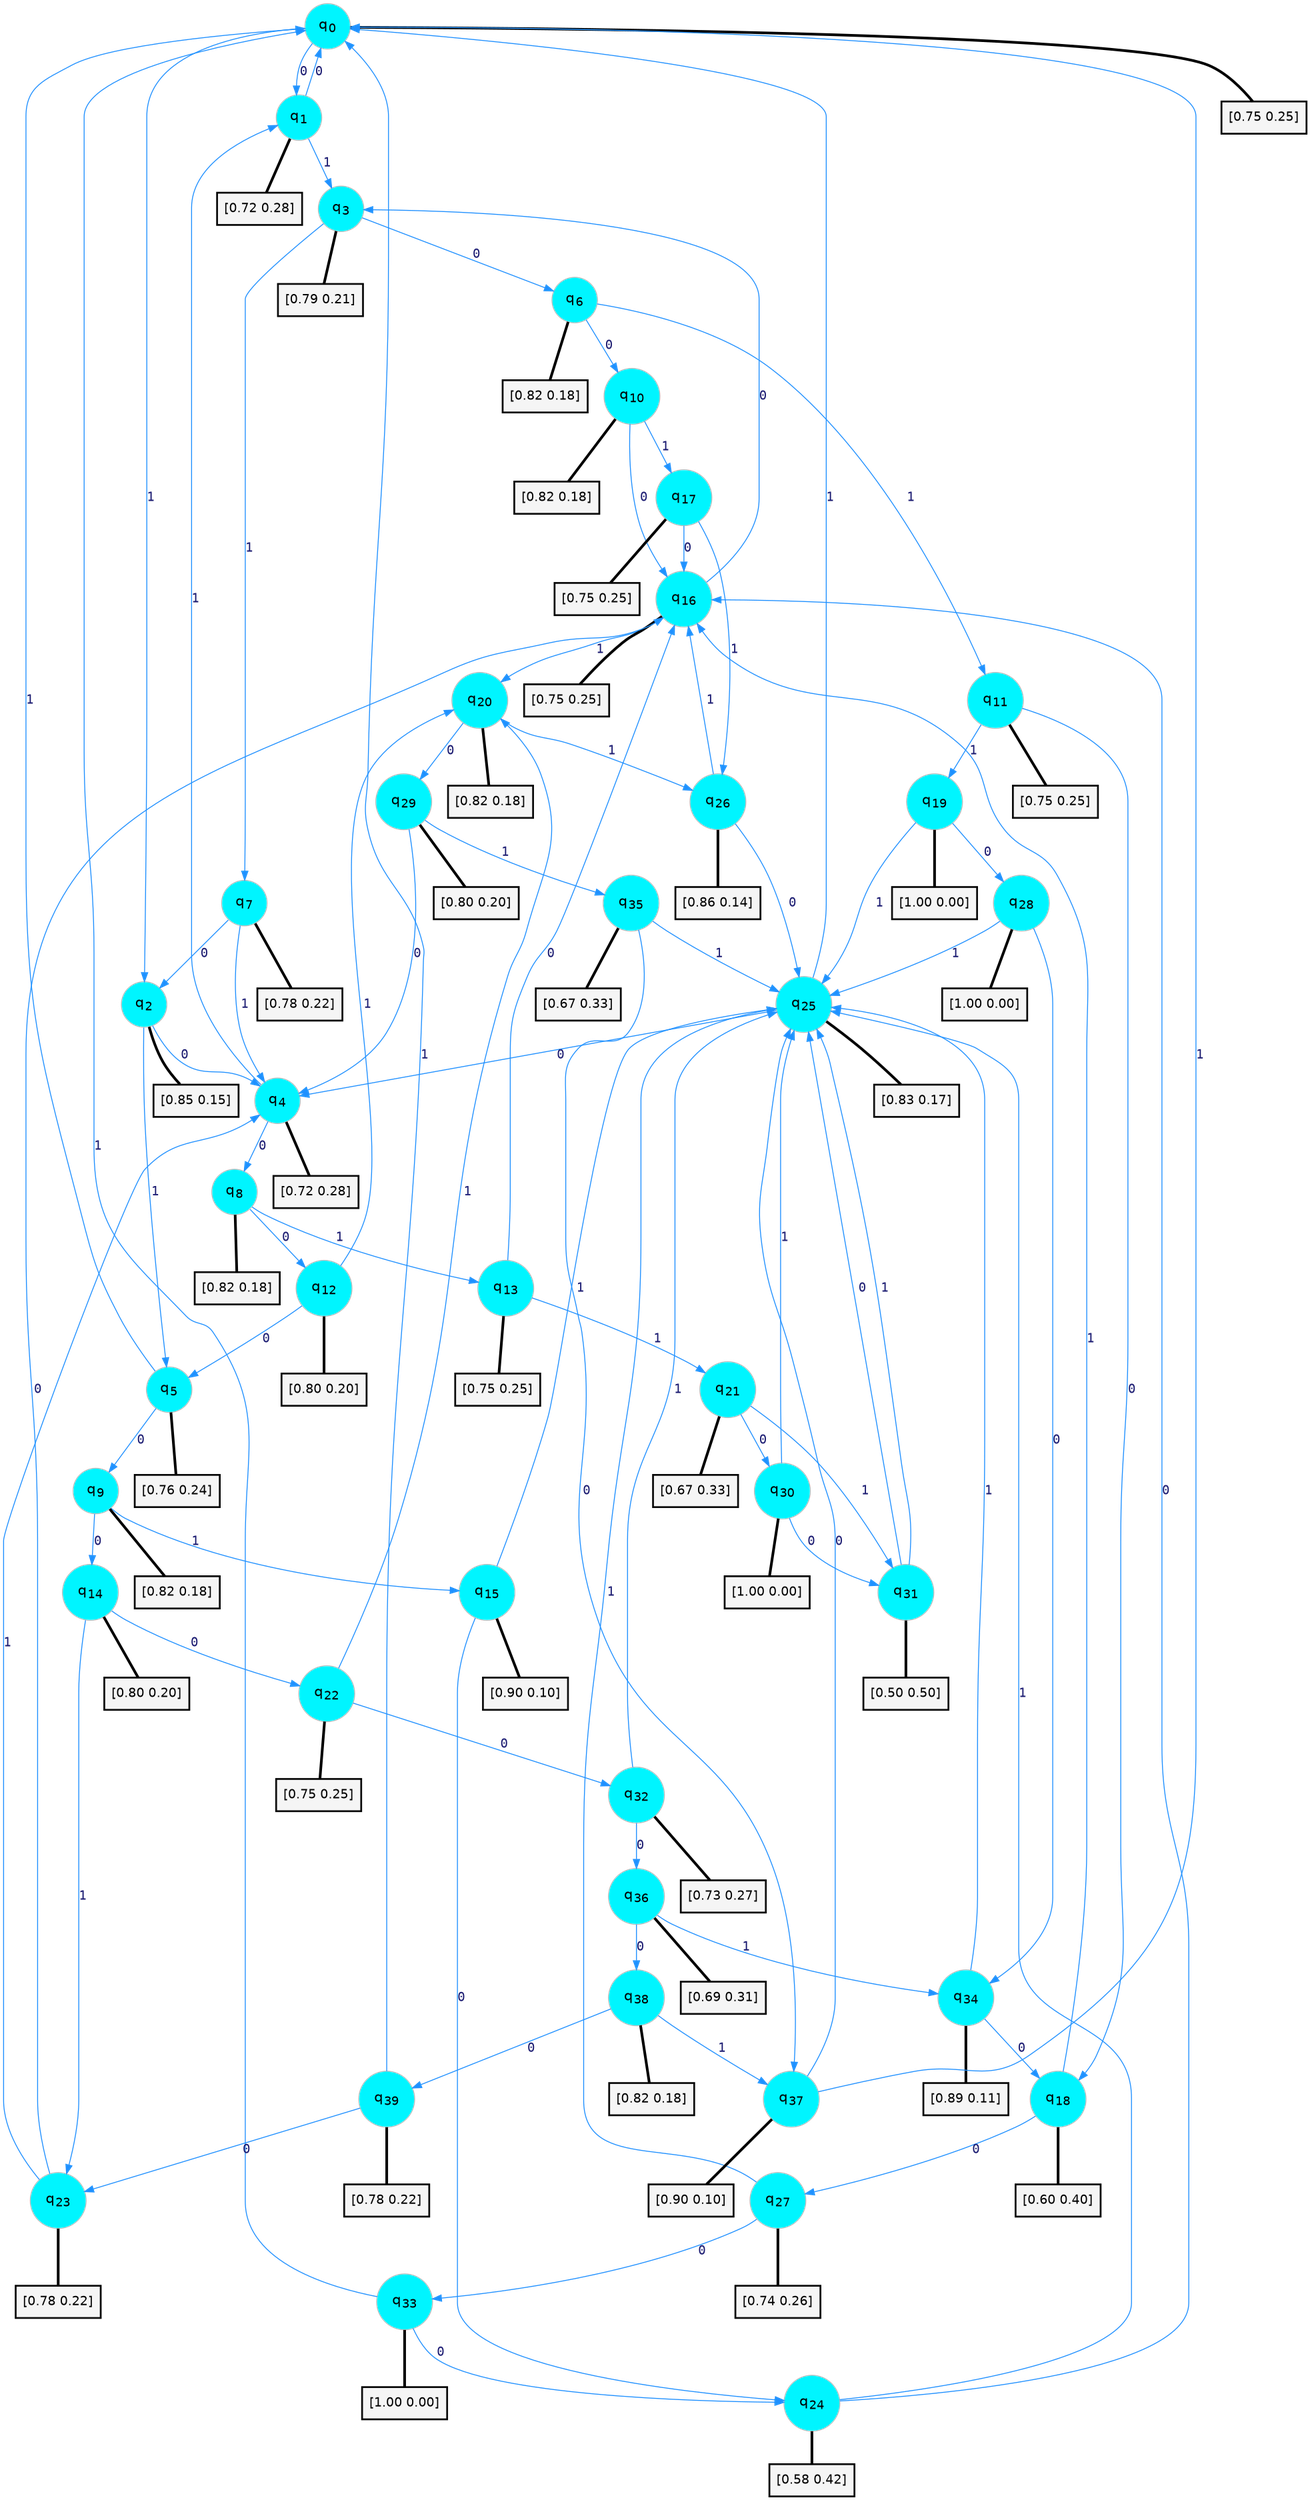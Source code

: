 digraph G {
graph [
bgcolor=transparent, dpi=300, rankdir=TD, size="40,25"];
node [
color=gray, fillcolor=turquoise1, fontcolor=black, fontname=Helvetica, fontsize=16, fontweight=bold, shape=circle, style=filled];
edge [
arrowsize=1, color=dodgerblue1, fontcolor=midnightblue, fontname=courier, fontweight=bold, penwidth=1, style=solid, weight=20];
0[label=<q<SUB>0</SUB>>];
1[label=<q<SUB>1</SUB>>];
2[label=<q<SUB>2</SUB>>];
3[label=<q<SUB>3</SUB>>];
4[label=<q<SUB>4</SUB>>];
5[label=<q<SUB>5</SUB>>];
6[label=<q<SUB>6</SUB>>];
7[label=<q<SUB>7</SUB>>];
8[label=<q<SUB>8</SUB>>];
9[label=<q<SUB>9</SUB>>];
10[label=<q<SUB>10</SUB>>];
11[label=<q<SUB>11</SUB>>];
12[label=<q<SUB>12</SUB>>];
13[label=<q<SUB>13</SUB>>];
14[label=<q<SUB>14</SUB>>];
15[label=<q<SUB>15</SUB>>];
16[label=<q<SUB>16</SUB>>];
17[label=<q<SUB>17</SUB>>];
18[label=<q<SUB>18</SUB>>];
19[label=<q<SUB>19</SUB>>];
20[label=<q<SUB>20</SUB>>];
21[label=<q<SUB>21</SUB>>];
22[label=<q<SUB>22</SUB>>];
23[label=<q<SUB>23</SUB>>];
24[label=<q<SUB>24</SUB>>];
25[label=<q<SUB>25</SUB>>];
26[label=<q<SUB>26</SUB>>];
27[label=<q<SUB>27</SUB>>];
28[label=<q<SUB>28</SUB>>];
29[label=<q<SUB>29</SUB>>];
30[label=<q<SUB>30</SUB>>];
31[label=<q<SUB>31</SUB>>];
32[label=<q<SUB>32</SUB>>];
33[label=<q<SUB>33</SUB>>];
34[label=<q<SUB>34</SUB>>];
35[label=<q<SUB>35</SUB>>];
36[label=<q<SUB>36</SUB>>];
37[label=<q<SUB>37</SUB>>];
38[label=<q<SUB>38</SUB>>];
39[label=<q<SUB>39</SUB>>];
40[label="[0.75 0.25]", shape=box,fontcolor=black, fontname=Helvetica, fontsize=14, penwidth=2, fillcolor=whitesmoke,color=black];
41[label="[0.72 0.28]", shape=box,fontcolor=black, fontname=Helvetica, fontsize=14, penwidth=2, fillcolor=whitesmoke,color=black];
42[label="[0.85 0.15]", shape=box,fontcolor=black, fontname=Helvetica, fontsize=14, penwidth=2, fillcolor=whitesmoke,color=black];
43[label="[0.79 0.21]", shape=box,fontcolor=black, fontname=Helvetica, fontsize=14, penwidth=2, fillcolor=whitesmoke,color=black];
44[label="[0.72 0.28]", shape=box,fontcolor=black, fontname=Helvetica, fontsize=14, penwidth=2, fillcolor=whitesmoke,color=black];
45[label="[0.76 0.24]", shape=box,fontcolor=black, fontname=Helvetica, fontsize=14, penwidth=2, fillcolor=whitesmoke,color=black];
46[label="[0.82 0.18]", shape=box,fontcolor=black, fontname=Helvetica, fontsize=14, penwidth=2, fillcolor=whitesmoke,color=black];
47[label="[0.78 0.22]", shape=box,fontcolor=black, fontname=Helvetica, fontsize=14, penwidth=2, fillcolor=whitesmoke,color=black];
48[label="[0.82 0.18]", shape=box,fontcolor=black, fontname=Helvetica, fontsize=14, penwidth=2, fillcolor=whitesmoke,color=black];
49[label="[0.82 0.18]", shape=box,fontcolor=black, fontname=Helvetica, fontsize=14, penwidth=2, fillcolor=whitesmoke,color=black];
50[label="[0.82 0.18]", shape=box,fontcolor=black, fontname=Helvetica, fontsize=14, penwidth=2, fillcolor=whitesmoke,color=black];
51[label="[0.75 0.25]", shape=box,fontcolor=black, fontname=Helvetica, fontsize=14, penwidth=2, fillcolor=whitesmoke,color=black];
52[label="[0.80 0.20]", shape=box,fontcolor=black, fontname=Helvetica, fontsize=14, penwidth=2, fillcolor=whitesmoke,color=black];
53[label="[0.75 0.25]", shape=box,fontcolor=black, fontname=Helvetica, fontsize=14, penwidth=2, fillcolor=whitesmoke,color=black];
54[label="[0.80 0.20]", shape=box,fontcolor=black, fontname=Helvetica, fontsize=14, penwidth=2, fillcolor=whitesmoke,color=black];
55[label="[0.90 0.10]", shape=box,fontcolor=black, fontname=Helvetica, fontsize=14, penwidth=2, fillcolor=whitesmoke,color=black];
56[label="[0.75 0.25]", shape=box,fontcolor=black, fontname=Helvetica, fontsize=14, penwidth=2, fillcolor=whitesmoke,color=black];
57[label="[0.75 0.25]", shape=box,fontcolor=black, fontname=Helvetica, fontsize=14, penwidth=2, fillcolor=whitesmoke,color=black];
58[label="[0.60 0.40]", shape=box,fontcolor=black, fontname=Helvetica, fontsize=14, penwidth=2, fillcolor=whitesmoke,color=black];
59[label="[1.00 0.00]", shape=box,fontcolor=black, fontname=Helvetica, fontsize=14, penwidth=2, fillcolor=whitesmoke,color=black];
60[label="[0.82 0.18]", shape=box,fontcolor=black, fontname=Helvetica, fontsize=14, penwidth=2, fillcolor=whitesmoke,color=black];
61[label="[0.67 0.33]", shape=box,fontcolor=black, fontname=Helvetica, fontsize=14, penwidth=2, fillcolor=whitesmoke,color=black];
62[label="[0.75 0.25]", shape=box,fontcolor=black, fontname=Helvetica, fontsize=14, penwidth=2, fillcolor=whitesmoke,color=black];
63[label="[0.78 0.22]", shape=box,fontcolor=black, fontname=Helvetica, fontsize=14, penwidth=2, fillcolor=whitesmoke,color=black];
64[label="[0.58 0.42]", shape=box,fontcolor=black, fontname=Helvetica, fontsize=14, penwidth=2, fillcolor=whitesmoke,color=black];
65[label="[0.83 0.17]", shape=box,fontcolor=black, fontname=Helvetica, fontsize=14, penwidth=2, fillcolor=whitesmoke,color=black];
66[label="[0.86 0.14]", shape=box,fontcolor=black, fontname=Helvetica, fontsize=14, penwidth=2, fillcolor=whitesmoke,color=black];
67[label="[0.74 0.26]", shape=box,fontcolor=black, fontname=Helvetica, fontsize=14, penwidth=2, fillcolor=whitesmoke,color=black];
68[label="[1.00 0.00]", shape=box,fontcolor=black, fontname=Helvetica, fontsize=14, penwidth=2, fillcolor=whitesmoke,color=black];
69[label="[0.80 0.20]", shape=box,fontcolor=black, fontname=Helvetica, fontsize=14, penwidth=2, fillcolor=whitesmoke,color=black];
70[label="[1.00 0.00]", shape=box,fontcolor=black, fontname=Helvetica, fontsize=14, penwidth=2, fillcolor=whitesmoke,color=black];
71[label="[0.50 0.50]", shape=box,fontcolor=black, fontname=Helvetica, fontsize=14, penwidth=2, fillcolor=whitesmoke,color=black];
72[label="[0.73 0.27]", shape=box,fontcolor=black, fontname=Helvetica, fontsize=14, penwidth=2, fillcolor=whitesmoke,color=black];
73[label="[1.00 0.00]", shape=box,fontcolor=black, fontname=Helvetica, fontsize=14, penwidth=2, fillcolor=whitesmoke,color=black];
74[label="[0.89 0.11]", shape=box,fontcolor=black, fontname=Helvetica, fontsize=14, penwidth=2, fillcolor=whitesmoke,color=black];
75[label="[0.67 0.33]", shape=box,fontcolor=black, fontname=Helvetica, fontsize=14, penwidth=2, fillcolor=whitesmoke,color=black];
76[label="[0.69 0.31]", shape=box,fontcolor=black, fontname=Helvetica, fontsize=14, penwidth=2, fillcolor=whitesmoke,color=black];
77[label="[0.90 0.10]", shape=box,fontcolor=black, fontname=Helvetica, fontsize=14, penwidth=2, fillcolor=whitesmoke,color=black];
78[label="[0.82 0.18]", shape=box,fontcolor=black, fontname=Helvetica, fontsize=14, penwidth=2, fillcolor=whitesmoke,color=black];
79[label="[0.78 0.22]", shape=box,fontcolor=black, fontname=Helvetica, fontsize=14, penwidth=2, fillcolor=whitesmoke,color=black];
0->1 [label=0];
0->2 [label=1];
0->40 [arrowhead=none, penwidth=3,color=black];
1->0 [label=0];
1->3 [label=1];
1->41 [arrowhead=none, penwidth=3,color=black];
2->4 [label=0];
2->5 [label=1];
2->42 [arrowhead=none, penwidth=3,color=black];
3->6 [label=0];
3->7 [label=1];
3->43 [arrowhead=none, penwidth=3,color=black];
4->8 [label=0];
4->1 [label=1];
4->44 [arrowhead=none, penwidth=3,color=black];
5->9 [label=0];
5->0 [label=1];
5->45 [arrowhead=none, penwidth=3,color=black];
6->10 [label=0];
6->11 [label=1];
6->46 [arrowhead=none, penwidth=3,color=black];
7->2 [label=0];
7->4 [label=1];
7->47 [arrowhead=none, penwidth=3,color=black];
8->12 [label=0];
8->13 [label=1];
8->48 [arrowhead=none, penwidth=3,color=black];
9->14 [label=0];
9->15 [label=1];
9->49 [arrowhead=none, penwidth=3,color=black];
10->16 [label=0];
10->17 [label=1];
10->50 [arrowhead=none, penwidth=3,color=black];
11->18 [label=0];
11->19 [label=1];
11->51 [arrowhead=none, penwidth=3,color=black];
12->5 [label=0];
12->20 [label=1];
12->52 [arrowhead=none, penwidth=3,color=black];
13->16 [label=0];
13->21 [label=1];
13->53 [arrowhead=none, penwidth=3,color=black];
14->22 [label=0];
14->23 [label=1];
14->54 [arrowhead=none, penwidth=3,color=black];
15->24 [label=0];
15->25 [label=1];
15->55 [arrowhead=none, penwidth=3,color=black];
16->3 [label=0];
16->20 [label=1];
16->56 [arrowhead=none, penwidth=3,color=black];
17->16 [label=0];
17->26 [label=1];
17->57 [arrowhead=none, penwidth=3,color=black];
18->27 [label=0];
18->16 [label=1];
18->58 [arrowhead=none, penwidth=3,color=black];
19->28 [label=0];
19->25 [label=1];
19->59 [arrowhead=none, penwidth=3,color=black];
20->29 [label=0];
20->26 [label=1];
20->60 [arrowhead=none, penwidth=3,color=black];
21->30 [label=0];
21->31 [label=1];
21->61 [arrowhead=none, penwidth=3,color=black];
22->32 [label=0];
22->20 [label=1];
22->62 [arrowhead=none, penwidth=3,color=black];
23->16 [label=0];
23->4 [label=1];
23->63 [arrowhead=none, penwidth=3,color=black];
24->16 [label=0];
24->25 [label=1];
24->64 [arrowhead=none, penwidth=3,color=black];
25->4 [label=0];
25->0 [label=1];
25->65 [arrowhead=none, penwidth=3,color=black];
26->25 [label=0];
26->16 [label=1];
26->66 [arrowhead=none, penwidth=3,color=black];
27->33 [label=0];
27->25 [label=1];
27->67 [arrowhead=none, penwidth=3,color=black];
28->34 [label=0];
28->25 [label=1];
28->68 [arrowhead=none, penwidth=3,color=black];
29->4 [label=0];
29->35 [label=1];
29->69 [arrowhead=none, penwidth=3,color=black];
30->31 [label=0];
30->25 [label=1];
30->70 [arrowhead=none, penwidth=3,color=black];
31->25 [label=0];
31->25 [label=1];
31->71 [arrowhead=none, penwidth=3,color=black];
32->36 [label=0];
32->25 [label=1];
32->72 [arrowhead=none, penwidth=3,color=black];
33->24 [label=0];
33->0 [label=1];
33->73 [arrowhead=none, penwidth=3,color=black];
34->18 [label=0];
34->25 [label=1];
34->74 [arrowhead=none, penwidth=3,color=black];
35->37 [label=0];
35->25 [label=1];
35->75 [arrowhead=none, penwidth=3,color=black];
36->38 [label=0];
36->34 [label=1];
36->76 [arrowhead=none, penwidth=3,color=black];
37->25 [label=0];
37->0 [label=1];
37->77 [arrowhead=none, penwidth=3,color=black];
38->39 [label=0];
38->37 [label=1];
38->78 [arrowhead=none, penwidth=3,color=black];
39->23 [label=0];
39->0 [label=1];
39->79 [arrowhead=none, penwidth=3,color=black];
}
